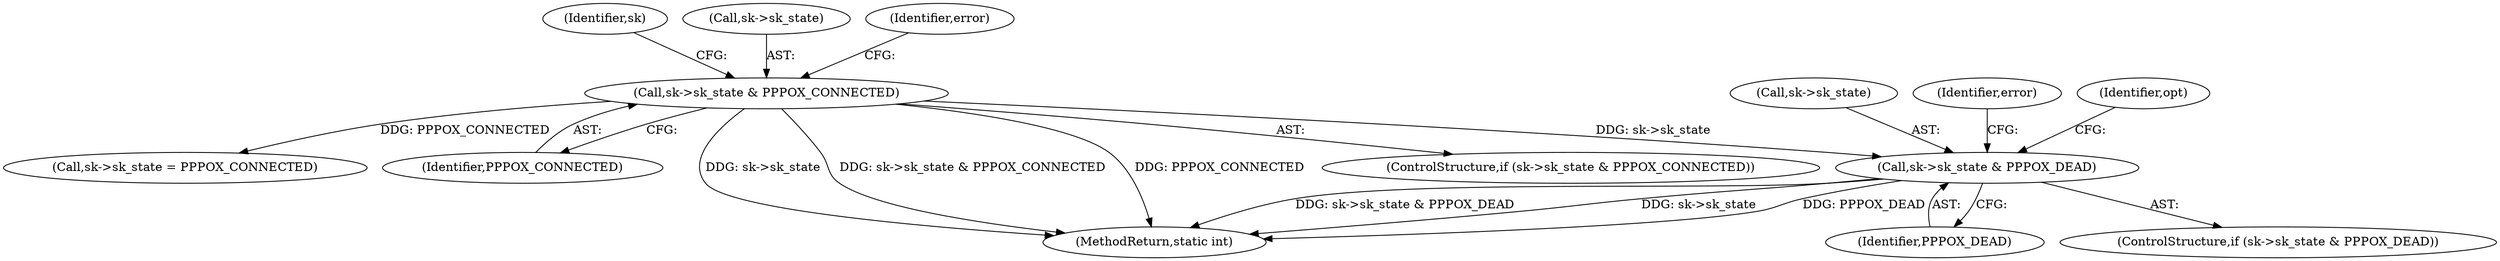 digraph "0_linux_09ccfd238e5a0e670d8178cf50180ea81ae09ae1_0@pointer" {
"1000193" [label="(Call,sk->sk_state & PPPOX_DEAD)"];
"1000181" [label="(Call,sk->sk_state & PPPOX_CONNECTED)"];
"1000195" [label="(Identifier,sk)"];
"1000194" [label="(Call,sk->sk_state)"];
"1000365" [label="(MethodReturn,static int)"];
"1000192" [label="(ControlStructure,if (sk->sk_state & PPPOX_DEAD))"];
"1000182" [label="(Call,sk->sk_state)"];
"1000180" [label="(ControlStructure,if (sk->sk_state & PPPOX_CONNECTED))"];
"1000188" [label="(Identifier,error)"];
"1000355" [label="(Call,sk->sk_state = PPPOX_CONNECTED)"];
"1000193" [label="(Call,sk->sk_state & PPPOX_DEAD)"];
"1000181" [label="(Call,sk->sk_state & PPPOX_CONNECTED)"];
"1000185" [label="(Identifier,PPPOX_CONNECTED)"];
"1000200" [label="(Identifier,error)"];
"1000197" [label="(Identifier,PPPOX_DEAD)"];
"1000210" [label="(Identifier,opt)"];
"1000193" -> "1000192"  [label="AST: "];
"1000193" -> "1000197"  [label="CFG: "];
"1000194" -> "1000193"  [label="AST: "];
"1000197" -> "1000193"  [label="AST: "];
"1000200" -> "1000193"  [label="CFG: "];
"1000210" -> "1000193"  [label="CFG: "];
"1000193" -> "1000365"  [label="DDG: sk->sk_state"];
"1000193" -> "1000365"  [label="DDG: PPPOX_DEAD"];
"1000193" -> "1000365"  [label="DDG: sk->sk_state & PPPOX_DEAD"];
"1000181" -> "1000193"  [label="DDG: sk->sk_state"];
"1000181" -> "1000180"  [label="AST: "];
"1000181" -> "1000185"  [label="CFG: "];
"1000182" -> "1000181"  [label="AST: "];
"1000185" -> "1000181"  [label="AST: "];
"1000188" -> "1000181"  [label="CFG: "];
"1000195" -> "1000181"  [label="CFG: "];
"1000181" -> "1000365"  [label="DDG: PPPOX_CONNECTED"];
"1000181" -> "1000365"  [label="DDG: sk->sk_state"];
"1000181" -> "1000365"  [label="DDG: sk->sk_state & PPPOX_CONNECTED"];
"1000181" -> "1000355"  [label="DDG: PPPOX_CONNECTED"];
}
